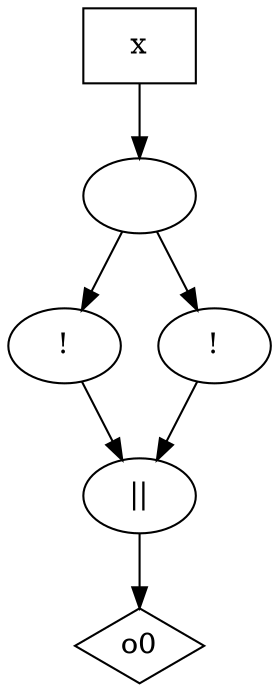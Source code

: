 digraph G {
n0 [label="o0",shape="diamond"];
n1 [label="||"];
n2 [label="!"];
n3 [label=""];
n4 [label="!"];
n5 [label="x",shape="box"];
n1 -> n0
n2 -> n1
n3 -> n2
n3 -> n4
n4 -> n1
n5 -> n3
}